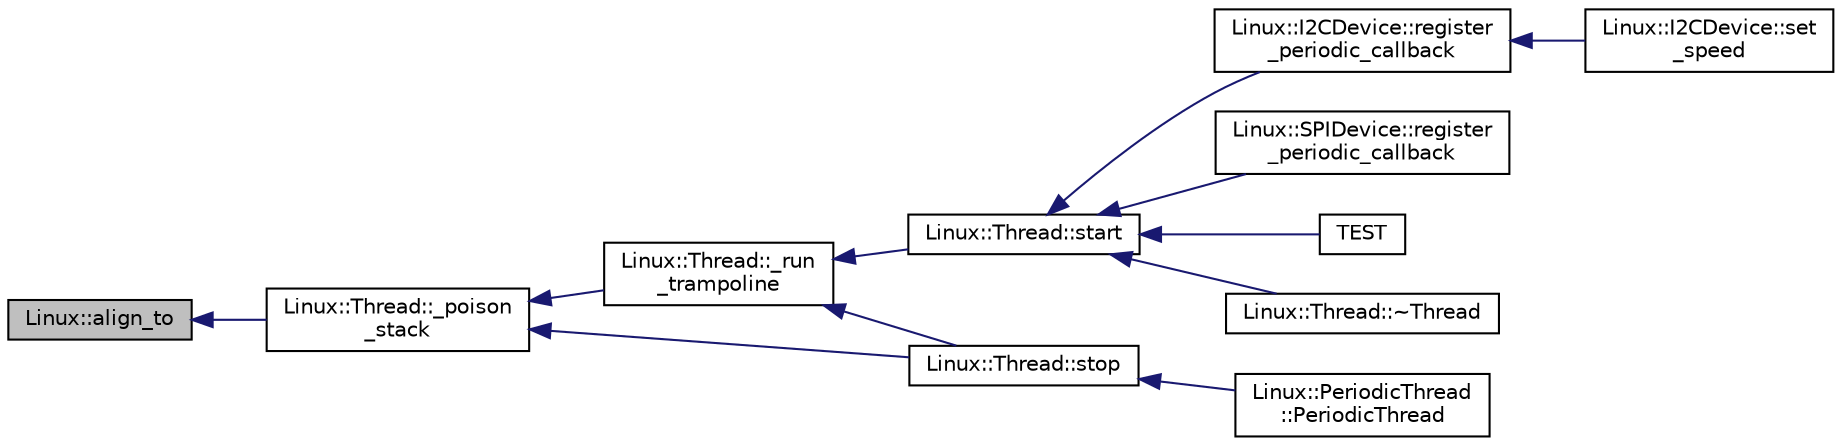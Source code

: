 digraph "Linux::align_to"
{
 // INTERACTIVE_SVG=YES
  edge [fontname="Helvetica",fontsize="10",labelfontname="Helvetica",labelfontsize="10"];
  node [fontname="Helvetica",fontsize="10",shape=record];
  rankdir="LR";
  Node1 [label="Linux::align_to",height=0.2,width=0.4,color="black", fillcolor="grey75", style="filled", fontcolor="black"];
  Node1 -> Node2 [dir="back",color="midnightblue",fontsize="10",style="solid",fontname="Helvetica"];
  Node2 [label="Linux::Thread::_poison\l_stack",height=0.2,width=0.4,color="black", fillcolor="white", style="filled",URL="$classLinux_1_1Thread.html#a18e058f2fff1d040f82725cdd03278c1"];
  Node2 -> Node3 [dir="back",color="midnightblue",fontsize="10",style="solid",fontname="Helvetica"];
  Node3 [label="Linux::Thread::_run\l_trampoline",height=0.2,width=0.4,color="black", fillcolor="white", style="filled",URL="$classLinux_1_1Thread.html#a18067b247d564909ee4e17494be5116f"];
  Node3 -> Node4 [dir="back",color="midnightblue",fontsize="10",style="solid",fontname="Helvetica"];
  Node4 [label="Linux::Thread::start",height=0.2,width=0.4,color="black", fillcolor="white", style="filled",URL="$classLinux_1_1Thread.html#a0d768b661886d6ef463a19d01f02fd3f"];
  Node4 -> Node5 [dir="back",color="midnightblue",fontsize="10",style="solid",fontname="Helvetica"];
  Node5 [label="Linux::I2CDevice::register\l_periodic_callback",height=0.2,width=0.4,color="black", fillcolor="white", style="filled",URL="$classLinux_1_1I2CDevice.html#a8d25b8e9f1c692835534aa65cdc74f9b"];
  Node5 -> Node6 [dir="back",color="midnightblue",fontsize="10",style="solid",fontname="Helvetica"];
  Node6 [label="Linux::I2CDevice::set\l_speed",height=0.2,width=0.4,color="black", fillcolor="white", style="filled",URL="$classLinux_1_1I2CDevice.html#a6afbe0e47ff679a8a3f41e385def6e2e"];
  Node4 -> Node7 [dir="back",color="midnightblue",fontsize="10",style="solid",fontname="Helvetica"];
  Node7 [label="Linux::SPIDevice::register\l_periodic_callback",height=0.2,width=0.4,color="black", fillcolor="white", style="filled",URL="$classLinux_1_1SPIDevice.html#a65121a0ffda2db4189b759d6914fe513"];
  Node4 -> Node8 [dir="back",color="midnightblue",fontsize="10",style="solid",fontname="Helvetica"];
  Node8 [label="TEST",height=0.2,width=0.4,color="black", fillcolor="white", style="filled",URL="$test__thread_8cpp.html#a72f412456c1c0d98ce6cfed80b21ca85"];
  Node4 -> Node9 [dir="back",color="midnightblue",fontsize="10",style="solid",fontname="Helvetica"];
  Node9 [label="Linux::Thread::~Thread",height=0.2,width=0.4,color="black", fillcolor="white", style="filled",URL="$classLinux_1_1Thread.html#a1ec34415747dd1e34d8c2e9709245ad5"];
  Node3 -> Node10 [dir="back",color="midnightblue",fontsize="10",style="solid",fontname="Helvetica"];
  Node10 [label="Linux::Thread::stop",height=0.2,width=0.4,color="black", fillcolor="white", style="filled",URL="$classLinux_1_1Thread.html#a67b9f56e251e25c42caa99c39f40a123"];
  Node10 -> Node11 [dir="back",color="midnightblue",fontsize="10",style="solid",fontname="Helvetica"];
  Node11 [label="Linux::PeriodicThread\l::PeriodicThread",height=0.2,width=0.4,color="black", fillcolor="white", style="filled",URL="$classLinux_1_1PeriodicThread.html#a51d7374a7b9e0dcc30f88f7f6bc02c88"];
  Node2 -> Node10 [dir="back",color="midnightblue",fontsize="10",style="solid",fontname="Helvetica"];
}
